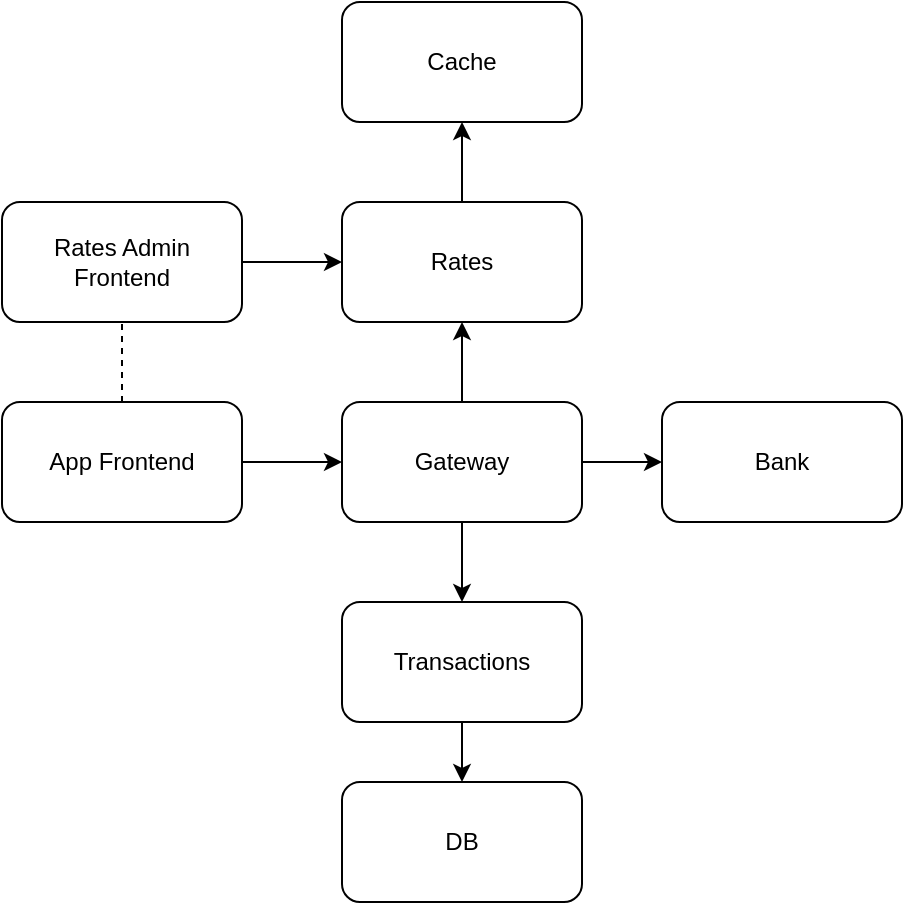 <mxfile version="26.2.15">
  <diagram name="Page-1" id="txCEMG2g4zkGuOjb2Fpw">
    <mxGraphModel dx="880" dy="354" grid="1" gridSize="10" guides="1" tooltips="1" connect="1" arrows="1" fold="1" page="1" pageScale="1" pageWidth="850" pageHeight="1100" math="0" shadow="0">
      <root>
        <mxCell id="0" />
        <mxCell id="1" parent="0" />
        <mxCell id="Inrt7wn8tuvQiZkRvcpY-7" value="" style="edgeStyle=orthogonalEdgeStyle;rounded=0;orthogonalLoop=1;jettySize=auto;html=1;" edge="1" parent="1" source="Inrt7wn8tuvQiZkRvcpY-1" target="Inrt7wn8tuvQiZkRvcpY-2">
          <mxGeometry relative="1" as="geometry" />
        </mxCell>
        <mxCell id="Inrt7wn8tuvQiZkRvcpY-16" value="" style="edgeStyle=orthogonalEdgeStyle;rounded=0;orthogonalLoop=1;jettySize=auto;html=1;endArrow=none;startFill=0;dashed=1;" edge="1" parent="1" source="Inrt7wn8tuvQiZkRvcpY-1" target="Inrt7wn8tuvQiZkRvcpY-14">
          <mxGeometry relative="1" as="geometry" />
        </mxCell>
        <mxCell id="Inrt7wn8tuvQiZkRvcpY-1" value="App Frontend" style="rounded=1;whiteSpace=wrap;html=1;" vertex="1" parent="1">
          <mxGeometry x="150" y="240" width="120" height="60" as="geometry" />
        </mxCell>
        <mxCell id="Inrt7wn8tuvQiZkRvcpY-6" value="" style="edgeStyle=orthogonalEdgeStyle;rounded=0;orthogonalLoop=1;jettySize=auto;html=1;" edge="1" parent="1" source="Inrt7wn8tuvQiZkRvcpY-2" target="Inrt7wn8tuvQiZkRvcpY-3">
          <mxGeometry relative="1" as="geometry" />
        </mxCell>
        <mxCell id="Inrt7wn8tuvQiZkRvcpY-8" value="" style="edgeStyle=orthogonalEdgeStyle;rounded=0;orthogonalLoop=1;jettySize=auto;html=1;" edge="1" parent="1" source="Inrt7wn8tuvQiZkRvcpY-2" target="Inrt7wn8tuvQiZkRvcpY-5">
          <mxGeometry relative="1" as="geometry" />
        </mxCell>
        <mxCell id="Inrt7wn8tuvQiZkRvcpY-9" value="" style="edgeStyle=orthogonalEdgeStyle;rounded=0;orthogonalLoop=1;jettySize=auto;html=1;" edge="1" parent="1" source="Inrt7wn8tuvQiZkRvcpY-2" target="Inrt7wn8tuvQiZkRvcpY-4">
          <mxGeometry relative="1" as="geometry" />
        </mxCell>
        <mxCell id="Inrt7wn8tuvQiZkRvcpY-2" value="Gateway" style="rounded=1;whiteSpace=wrap;html=1;" vertex="1" parent="1">
          <mxGeometry x="320" y="240" width="120" height="60" as="geometry" />
        </mxCell>
        <mxCell id="Inrt7wn8tuvQiZkRvcpY-13" value="" style="edgeStyle=orthogonalEdgeStyle;rounded=0;orthogonalLoop=1;jettySize=auto;html=1;" edge="1" parent="1" source="Inrt7wn8tuvQiZkRvcpY-3" target="Inrt7wn8tuvQiZkRvcpY-12">
          <mxGeometry relative="1" as="geometry" />
        </mxCell>
        <mxCell id="Inrt7wn8tuvQiZkRvcpY-3" value="Rates" style="rounded=1;whiteSpace=wrap;html=1;" vertex="1" parent="1">
          <mxGeometry x="320" y="140" width="120" height="60" as="geometry" />
        </mxCell>
        <mxCell id="Inrt7wn8tuvQiZkRvcpY-4" value="Bank" style="rounded=1;whiteSpace=wrap;html=1;" vertex="1" parent="1">
          <mxGeometry x="480" y="240" width="120" height="60" as="geometry" />
        </mxCell>
        <mxCell id="Inrt7wn8tuvQiZkRvcpY-11" value="" style="edgeStyle=orthogonalEdgeStyle;rounded=0;orthogonalLoop=1;jettySize=auto;html=1;" edge="1" parent="1" source="Inrt7wn8tuvQiZkRvcpY-5" target="Inrt7wn8tuvQiZkRvcpY-10">
          <mxGeometry relative="1" as="geometry" />
        </mxCell>
        <mxCell id="Inrt7wn8tuvQiZkRvcpY-5" value="Transactions" style="rounded=1;whiteSpace=wrap;html=1;" vertex="1" parent="1">
          <mxGeometry x="320" y="340" width="120" height="60" as="geometry" />
        </mxCell>
        <mxCell id="Inrt7wn8tuvQiZkRvcpY-10" value="DB" style="rounded=1;whiteSpace=wrap;html=1;" vertex="1" parent="1">
          <mxGeometry x="320" y="430" width="120" height="60" as="geometry" />
        </mxCell>
        <mxCell id="Inrt7wn8tuvQiZkRvcpY-12" value="Cache" style="rounded=1;whiteSpace=wrap;html=1;" vertex="1" parent="1">
          <mxGeometry x="320" y="40" width="120" height="60" as="geometry" />
        </mxCell>
        <mxCell id="Inrt7wn8tuvQiZkRvcpY-15" value="" style="edgeStyle=orthogonalEdgeStyle;rounded=0;orthogonalLoop=1;jettySize=auto;html=1;" edge="1" parent="1" source="Inrt7wn8tuvQiZkRvcpY-14" target="Inrt7wn8tuvQiZkRvcpY-3">
          <mxGeometry relative="1" as="geometry" />
        </mxCell>
        <mxCell id="Inrt7wn8tuvQiZkRvcpY-14" value="Rates Admin Frontend" style="rounded=1;whiteSpace=wrap;html=1;" vertex="1" parent="1">
          <mxGeometry x="150" y="140" width="120" height="60" as="geometry" />
        </mxCell>
      </root>
    </mxGraphModel>
  </diagram>
</mxfile>
